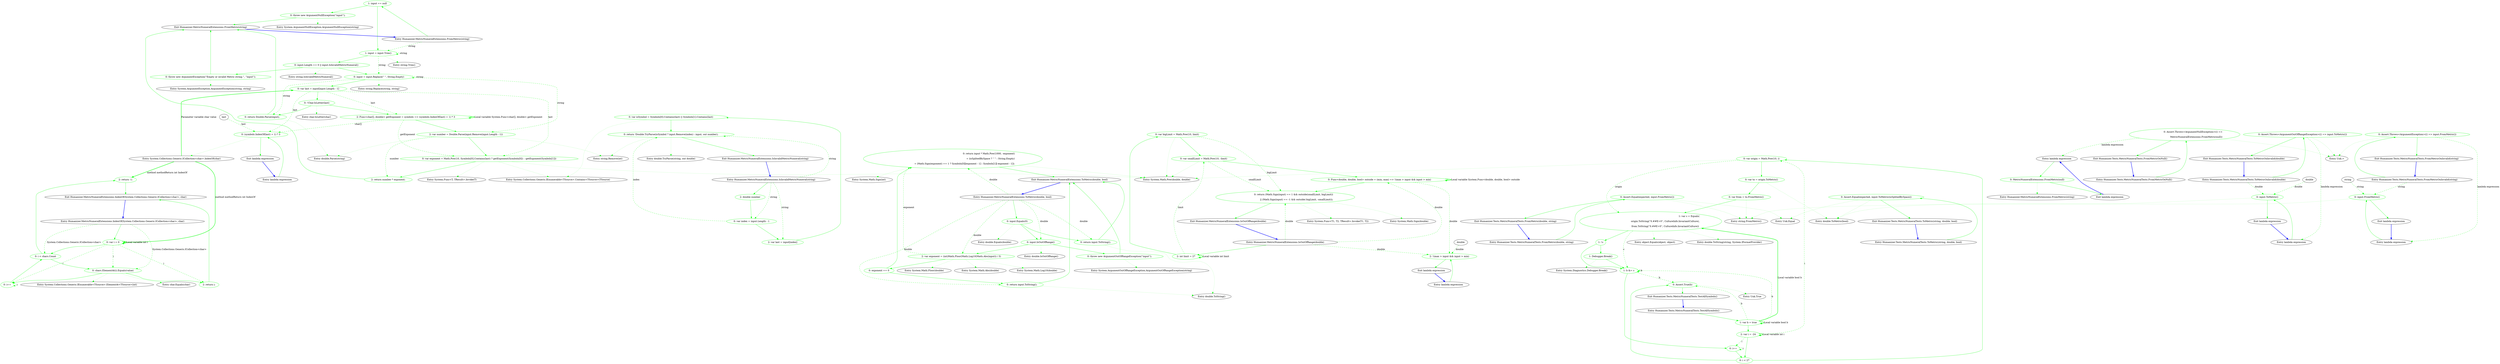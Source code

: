 digraph  {
d1 [cluster="Humanizer.MetricNumeralExtensions.FromMetric(string)", color=green, community=0, label="1: input == null", span="82-82"];
d0 [cluster="Humanizer.MetricNumeralExtensions.FromMetric(string)", label="Entry Humanizer.MetricNumeralExtensions.FromMetric(string)", span="80-80"];
d2 [cluster="Humanizer.MetricNumeralExtensions.FromMetric(string)", color=green, community=0, label="0: throw new ArgumentNullException(''input'');", span="82-82"];
d3 [cluster="Humanizer.MetricNumeralExtensions.FromMetric(string)", color=green, community=0, label="1: input = input.Trim()", span="83-83"];
d4 [cluster="Humanizer.MetricNumeralExtensions.FromMetric(string)", color=green, community=0, label="0: input.Length == 0 || input.IsInvalidMetricNumeral()", span="84-84"];
d16 [cluster="string.Trim()", label="Entry string.Trim()", span="0-0"];
d6 [cluster="Humanizer.MetricNumeralExtensions.FromMetric(string)", color=green, community=0, label="0: input = input.Replace('' '', String.Empty)", span="86-86"];
d14 [cluster="Humanizer.MetricNumeralExtensions.FromMetric(string)", label="Exit Humanizer.MetricNumeralExtensions.FromMetric(string)", span="80-80"];
d15 [cluster="System.ArgumentNullException.ArgumentNullException(string)", label="Entry System.ArgumentNullException.ArgumentNullException(string)", span="0-0"];
d5 [cluster="Humanizer.MetricNumeralExtensions.FromMetric(string)", color=green, community=0, label="0: throw new ArgumentException(''Empty or invalid Metric string.'', ''input'');", span="85-85"];
d17 [cluster="string.IsInvalidMetricNumeral()", label="Entry string.IsInvalidMetricNumeral()", span="146-146"];
d7 [cluster="Humanizer.MetricNumeralExtensions.FromMetric(string)", color=green, community=0, label="0: var last = input[input.Length - 1]", span="87-87"];
d19 [cluster="string.Replace(string, string)", label="Entry string.Replace(string, string)", span="0-0"];
d9 [cluster="Humanizer.MetricNumeralExtensions.FromMetric(string)", color=green, community=0, label="0: return Double.Parse(input);", span="88-88"];
d11 [cluster="Humanizer.MetricNumeralExtensions.FromMetric(string)", color=green, community=0, label="2: var number = Double.Parse(input.Remove(input.Length - 1))", span="90-90"];
d18 [cluster="System.ArgumentException.ArgumentException(string, string)", label="Entry System.ArgumentException.ArgumentException(string, string)", span="0-0"];
d29 [cluster="System.Collections.Generic.ICollection<char>.IndexOf(char)", label="Entry System.Collections.Generic.ICollection<char>.IndexOf(char)", span="164-164"];
d8 [cluster="Humanizer.MetricNumeralExtensions.FromMetric(string)", color=green, community=0, label="0: !Char.IsLetter(last)", span="88-88"];
d10 [cluster="Humanizer.MetricNumeralExtensions.FromMetric(string)", color=green, community=0, label="2: Func<char[], double> getExponent = symbols => (symbols.IndexOf(last) + 1) * 3", span="89-89"];
d27 [cluster="lambda expression", color=green, community=0, label="0: (symbols.IndexOf(last) + 1) * 3", span="89-89"];
d12 [cluster="Humanizer.MetricNumeralExtensions.FromMetric(string)", color=green, community=0, label="0: var exponent = Math.Pow(10, Symbols[0].Contains(last) ? getExponent(Symbols[0]) : -getExponent(Symbols[1]))", span="91-91"];
d21 [cluster="double.Parse(string)", label="Entry double.Parse(string)", span="0-0"];
d22 [cluster="string.Remove(int)", label="Entry string.Remove(int)", span="0-0"];
d13 [cluster="Humanizer.MetricNumeralExtensions.FromMetric(string)", color=green, community=0, label="2: return number * exponent;", span="92-92"];
d20 [cluster="char.IsLetter(char)", label="Entry char.IsLetter(char)", span="0-0"];
d78 [label=last, span=""];
d26 [cluster="lambda expression", label="Entry lambda expression", span="89-89"];
d28 [cluster="lambda expression", label="Exit lambda expression", span="89-89"];
d23 [cluster="System.Collections.Generic.IEnumerable<TSource>.Contains<TSource>(TSource)", label="Entry System.Collections.Generic.IEnumerable<TSource>.Contains<TSource>(TSource)", span="0-0"];
d24 [cluster="System.Func<T, TResult>.Invoke(T)", label="Entry System.Func<T, TResult>.Invoke(T)", span="0-0"];
d25 [cluster="System.Math.Pow(double, double)", label="Entry System.Math.Pow(double, double)", span="0-0"];
d31 [cluster="Humanizer.MetricNumeralExtensions.ToMetric(double, bool)", color=green, community=0, label="0: input.Equals(0)", span="112-112"];
d30 [cluster="Humanizer.MetricNumeralExtensions.ToMetric(double, bool)", label="Entry Humanizer.MetricNumeralExtensions.ToMetric(double, bool)", span="110-110"];
d32 [cluster="Humanizer.MetricNumeralExtensions.ToMetric(double, bool)", color=green, community=0, label="0: return input.ToString();", span="112-112"];
d33 [cluster="Humanizer.MetricNumeralExtensions.ToMetric(double, bool)", color=green, community=0, label="0: input.IsOutOfRange()", span="113-113"];
d40 [cluster="double.Equals(double)", label="Entry double.Equals(double)", span="0-0"];
d39 [cluster="Humanizer.MetricNumeralExtensions.ToMetric(double, bool)", label="Exit Humanizer.MetricNumeralExtensions.ToMetric(double, bool)", span="110-110"];
d41 [cluster="double.ToString()", label="Entry double.ToString()", span="0-0"];
d34 [cluster="Humanizer.MetricNumeralExtensions.ToMetric(double, bool)", color=green, community=0, label="0: throw new ArgumentOutOfRangeException(''input'');", span="113-113"];
d35 [cluster="Humanizer.MetricNumeralExtensions.ToMetric(double, bool)", color=green, community=0, label="2: var exponent = (int)Math.Floor(Math.Log10(Math.Abs(input)) / 3)", span="114-114"];
d42 [cluster="double.IsOutOfRange()", label="Entry double.IsOutOfRange()", span="126-126"];
d36 [cluster="Humanizer.MetricNumeralExtensions.ToMetric(double, bool)", color=green, community=0, label="0: exponent == 0", span="115-115"];
d44 [cluster="System.Math.Abs(double)", label="Entry System.Math.Abs(double)", span="0-0"];
d45 [cluster="System.Math.Log10(double)", label="Entry System.Math.Log10(double)", span="0-0"];
d46 [cluster="System.Math.Floor(double)", label="Entry System.Math.Floor(double)", span="0-0"];
d38 [cluster="Humanizer.MetricNumeralExtensions.ToMetric(double, bool)", color=green, community=0, label="0: return input * Math.Pow(1000, -exponent)\r\n                                + (isSplitedBySpace ? '' '' : String.Empty)\r\n                                + (Math.Sign(exponent) == 1 ? Symbols[0][exponent - 1] : Symbols[1][-exponent - 1]);", span="116-118"];
d37 [cluster="Humanizer.MetricNumeralExtensions.ToMetric(double, bool)", color=green, community=0, label="0: return input.ToString();", span="115-115"];
d47 [cluster="System.Math.Sign(int)", label="Entry System.Math.Sign(int)", span="0-0"];
d43 [cluster="System.ArgumentOutOfRangeException.ArgumentOutOfRangeException(string)", label="Entry System.ArgumentOutOfRangeException.ArgumentOutOfRangeException(string)", span="0-0"];
d49 [cluster="Humanizer.MetricNumeralExtensions.IsOutOfRange(double)", color=green, community=0, label="2: int limit = 27", span="128-128"];
d48 [cluster="Humanizer.MetricNumeralExtensions.IsOutOfRange(double)", label="Entry Humanizer.MetricNumeralExtensions.IsOutOfRange(double)", span="126-126"];
d50 [cluster="Humanizer.MetricNumeralExtensions.IsOutOfRange(double)", color=green, community=0, label="0: var bigLimit = Math.Pow(10, limit)", span="129-129"];
d51 [cluster="Humanizer.MetricNumeralExtensions.IsOutOfRange(double)", color=green, community=0, label="0: var smallLimit = Math.Pow(10, -limit)", span="130-130"];
d52 [cluster="Humanizer.MetricNumeralExtensions.IsOutOfRange(double)", color=green, community=0, label="0: Func<double, double, bool> outside = (min, max) => !(max > input && input > min)", span="131-131"];
d53 [cluster="Humanizer.MetricNumeralExtensions.IsOutOfRange(double)", color=green, community=0, label="0: return (Math.Sign(input) == 1 && outside(smallLimit, bigLimit))\r\n                               || (Math.Sign(input) == -1 && outside(-bigLimit, -smallLimit));", span="132-133"];
d58 [cluster="lambda expression", color=green, community=0, label="2: !(max > input && input > min)", span="131-131"];
d79 [label=double, span=""];
d57 [cluster="lambda expression", label="Entry lambda expression", span="131-131"];
d59 [cluster="lambda expression", label="Exit lambda expression", span="131-131"];
d54 [cluster="Humanizer.MetricNumeralExtensions.IsOutOfRange(double)", label="Exit Humanizer.MetricNumeralExtensions.IsOutOfRange(double)", span="126-126"];
d55 [cluster="System.Math.Sign(double)", label="Entry System.Math.Sign(double)", span="0-0"];
d56 [cluster="System.Func<T1, T2, TResult>.Invoke(T1, T2)", label="Entry System.Func<T1, T2, TResult>.Invoke(T1, T2)", span="0-0"];
d61 [cluster="Humanizer.MetricNumeralExtensions.IsInvalidMetricNumeral(string)", color=green, community=0, label="2: double number", span="148-148"];
d60 [cluster="Humanizer.MetricNumeralExtensions.IsInvalidMetricNumeral(string)", label="Entry Humanizer.MetricNumeralExtensions.IsInvalidMetricNumeral(string)", span="146-146"];
d62 [cluster="Humanizer.MetricNumeralExtensions.IsInvalidMetricNumeral(string)", color=green, community=0, label="0: var index = input.Length - 1", span="149-149"];
d63 [cluster="Humanizer.MetricNumeralExtensions.IsInvalidMetricNumeral(string)", color=green, community=0, label="2: var last = input[index]", span="150-150"];
d65 [cluster="Humanizer.MetricNumeralExtensions.IsInvalidMetricNumeral(string)", color=green, community=0, label="0: return !Double.TryParse(isSymbol ? input.Remove(index) : input, out number);", span="152-152"];
d64 [cluster="Humanizer.MetricNumeralExtensions.IsInvalidMetricNumeral(string)", color=green, community=0, label="0: var isSymbol = Symbols[0].Contains(last) || Symbols[1].Contains(last)", span="151-151"];
d66 [cluster="Humanizer.MetricNumeralExtensions.IsInvalidMetricNumeral(string)", label="Exit Humanizer.MetricNumeralExtensions.IsInvalidMetricNumeral(string)", span="146-146"];
d67 [cluster="double.TryParse(string, out double)", label="Entry double.TryParse(string, out double)", span="0-0"];
d69 [cluster="Humanizer.MetricNumeralExtensions.IndexOf(System.Collections.Generic.ICollection<char>, char)", color=green, community=0, label="0: var i = 0", span="166-166"];
d68 [cluster="Humanizer.MetricNumeralExtensions.IndexOf(System.Collections.Generic.ICollection<char>, char)", label="Entry Humanizer.MetricNumeralExtensions.IndexOf(System.Collections.Generic.ICollection<char>, char)", span="164-164"];
d70 [cluster="Humanizer.MetricNumeralExtensions.IndexOf(System.Collections.Generic.ICollection<char>, char)", color=green, community=0, label="0: i < chars.Count", span="166-166"];
d71 [cluster="Humanizer.MetricNumeralExtensions.IndexOf(System.Collections.Generic.ICollection<char>, char)", color=green, community=0, label="0: chars.ElementAt(i).Equals(value)", span="167-167"];
d72 [cluster="Humanizer.MetricNumeralExtensions.IndexOf(System.Collections.Generic.ICollection<char>, char)", color=green, community=0, label="2: return i;", span="168-168"];
d73 [cluster="Humanizer.MetricNumeralExtensions.IndexOf(System.Collections.Generic.ICollection<char>, char)", color=green, community=0, label="0: i++", span="166-166"];
d74 [cluster="Humanizer.MetricNumeralExtensions.IndexOf(System.Collections.Generic.ICollection<char>, char)", color=green, community=0, label="2: return -1;", span="169-169"];
d76 [cluster="System.Collections.Generic.IEnumerable<TSource>.ElementAt<TSource>(int)", label="Entry System.Collections.Generic.IEnumerable<TSource>.ElementAt<TSource>(int)", span="0-0"];
d77 [cluster="char.Equals(char)", label="Entry char.Equals(char)", span="0-0"];
d75 [cluster="Humanizer.MetricNumeralExtensions.IndexOf(System.Collections.Generic.ICollection<char>, char)", label="Exit Humanizer.MetricNumeralExtensions.IndexOf(System.Collections.Generic.ICollection<char>, char)", span="164-164"];
m0_46 [cluster="System.Diagnostics.Debugger.Break()", file="MetricNumeralTests.cs", label="Entry System.Diagnostics.Debugger.Break()", span="0-0"];
m0_0 [cluster="Humanizer.Tests.MetricNumeralTests.ToMetric(string, double, bool)", file="MetricNumeralTests.cs", label="Entry Humanizer.Tests.MetricNumeralTests.ToMetric(string, double, bool)", span="16-16"];
m0_1 [cluster="Humanizer.Tests.MetricNumeralTests.ToMetric(string, double, bool)", color=green, community=0, file="MetricNumeralTests.cs", label="0: Assert.Equal(expected, input.ToMetric(isSplitedBySpace))", span="18-18"];
m0_2 [cluster="Humanizer.Tests.MetricNumeralTests.ToMetric(string, double, bool)", file="MetricNumeralTests.cs", label="Exit Humanizer.Tests.MetricNumeralTests.ToMetric(string, double, bool)", span="16-16"];
m0_22 [cluster="Humanizer.Tests.MetricNumeralTests.FromMetricOnNull()", file="MetricNumeralTests.cs", label="Entry Humanizer.Tests.MetricNumeralTests.FromMetricOnNull()", span="56-56"];
m0_23 [cluster="Humanizer.Tests.MetricNumeralTests.FromMetricOnNull()", color=green, community=1, file="MetricNumeralTests.cs", label="0: Assert.Throws<ArgumentNullException>(() =>\r\n                                MetricNumeralExtensions.FromMetric(null))", span="58-59"];
m0_24 [cluster="Humanizer.Tests.MetricNumeralTests.FromMetricOnNull()", file="MetricNumeralTests.cs", label="Exit Humanizer.Tests.MetricNumeralTests.FromMetricOnNull()", span="56-56"];
m0_8 [cluster="Unk.>", file="MetricNumeralTests.cs", label="Entry Unk.>", span=""];
m0_44 [cluster="double.ToString(string, System.IFormatProvider)", file="MetricNumeralTests.cs", label="Entry double.ToString(string, System.IFormatProvider)", span="0-0"];
m0_15 [cluster="string.FromMetric()", file="MetricNumeralTests.cs", label="Entry string.FromMetric()", span="80-80"];
m0_47 [cluster="Unk.True", file="MetricNumeralTests.cs", label="Entry Unk.True", span=""];
m0_29 [cluster="Humanizer.Tests.MetricNumeralTests.TestAllSymbols()", file="MetricNumeralTests.cs", label="Entry Humanizer.Tests.MetricNumeralTests.TestAllSymbols()", span="64-64"];
m0_30 [cluster="Humanizer.Tests.MetricNumeralTests.TestAllSymbols()", color=green, community=0, file="MetricNumeralTests.cs", label="1: var b = true", span="66-66"];
m0_31 [cluster="Humanizer.Tests.MetricNumeralTests.TestAllSymbols()", color=green, community=0, file="MetricNumeralTests.cs", label="2: var i = -24", span="67-67"];
m0_39 [cluster="Humanizer.Tests.MetricNumeralTests.TestAllSymbols()", color=green, community=0, file="MetricNumeralTests.cs", label="1: b &= c", span="79-79"];
m0_41 [cluster="Humanizer.Tests.MetricNumeralTests.TestAllSymbols()", color=green, community=0, file="MetricNumeralTests.cs", label="0: Assert.True(b)", span="81-81"];
m0_36 [cluster="Humanizer.Tests.MetricNumeralTests.TestAllSymbols()", color=green, community=0, file="MetricNumeralTests.cs", label="1: var c = Equals(\r\n                                        origin.ToString(''0.##E+0'', CultureInfo.InvariantCulture),\r\n                                        from.ToString(''0.##E+0'', CultureInfo.InvariantCulture))", span="73-75"];
m0_32 [cluster="Humanizer.Tests.MetricNumeralTests.TestAllSymbols()", color=green, community=0, file="MetricNumeralTests.cs", label="0: i < 27", span="67-67"];
m0_33 [cluster="Humanizer.Tests.MetricNumeralTests.TestAllSymbols()", color=green, community=0, file="MetricNumeralTests.cs", label="0: var origin = Math.Pow(10, i)", span="69-69"];
m0_40 [cluster="Humanizer.Tests.MetricNumeralTests.TestAllSymbols()", color=green, community=0, file="MetricNumeralTests.cs", label="0: i++", span="67-67"];
m0_37 [cluster="Humanizer.Tests.MetricNumeralTests.TestAllSymbols()", color=green, community=0, file="MetricNumeralTests.cs", label="1: !c", span="76-76"];
m0_38 [cluster="Humanizer.Tests.MetricNumeralTests.TestAllSymbols()", color=green, community=0, file="MetricNumeralTests.cs", label="1: Debugger.Break()", span="77-77"];
m0_34 [cluster="Humanizer.Tests.MetricNumeralTests.TestAllSymbols()", color=green, community=0, file="MetricNumeralTests.cs", label="0: var to = origin.ToMetric()", span="70-70"];
m0_35 [cluster="Humanizer.Tests.MetricNumeralTests.TestAllSymbols()", color=green, community=0, file="MetricNumeralTests.cs", label="0: var from = to.FromMetric()", span="71-71"];
m0_42 [cluster="Humanizer.Tests.MetricNumeralTests.TestAllSymbols()", file="MetricNumeralTests.cs", label="Exit Humanizer.Tests.MetricNumeralTests.TestAllSymbols()", span="64-64"];
m0_45 [cluster="object.Equals(object, object)", file="MetricNumeralTests.cs", label="Entry object.Equals(object, object)", span="0-0"];
m0_4 [cluster="Unk.Equal", file="MetricNumeralTests.cs", label="Entry Unk.Equal", span=""];
m0_3 [cluster="double.ToMetric(bool)", file="MetricNumeralTests.cs", label="Entry double.ToMetric(bool)", span="110-110"];
m0_5 [cluster="Humanizer.Tests.MetricNumeralTests.ToMetricOnInvalid(double)", file="MetricNumeralTests.cs", label="Entry Humanizer.Tests.MetricNumeralTests.ToMetricOnInvalid(double)", span="26-26"];
m0_6 [cluster="Humanizer.Tests.MetricNumeralTests.ToMetricOnInvalid(double)", color=green, community=0, file="MetricNumeralTests.cs", label="0: Assert.Throws<ArgumentOutOfRangeException>(() => input.ToMetric())", span="28-28"];
m0_7 [cluster="Humanizer.Tests.MetricNumeralTests.ToMetricOnInvalid(double)", file="MetricNumeralTests.cs", label="Exit Humanizer.Tests.MetricNumeralTests.ToMetricOnInvalid(double)", span="26-26"];
m0_16 [cluster="Humanizer.Tests.MetricNumeralTests.FromMetricOnInvalid(string)", file="MetricNumeralTests.cs", label="Entry Humanizer.Tests.MetricNumeralTests.FromMetricOnInvalid(string)", span="50-50"];
m0_17 [cluster="Humanizer.Tests.MetricNumeralTests.FromMetricOnInvalid(string)", color=green, community=0, file="MetricNumeralTests.cs", label="0: Assert.Throws<ArgumentException>(() => input.FromMetric())", span="52-52"];
m0_18 [cluster="Humanizer.Tests.MetricNumeralTests.FromMetricOnInvalid(string)", file="MetricNumeralTests.cs", label="Exit Humanizer.Tests.MetricNumeralTests.FromMetricOnInvalid(string)", span="50-50"];
m0_12 [cluster="Humanizer.Tests.MetricNumeralTests.FromMetric(double, string)", file="MetricNumeralTests.cs", label="Entry Humanizer.Tests.MetricNumeralTests.FromMetric(double, string)", span="37-37"];
m0_13 [cluster="Humanizer.Tests.MetricNumeralTests.FromMetric(double, string)", color=green, community=0, file="MetricNumeralTests.cs", label="0: Assert.Equal(expected, input.FromMetric())", span="39-39"];
m0_14 [cluster="Humanizer.Tests.MetricNumeralTests.FromMetric(double, string)", file="MetricNumeralTests.cs", label="Exit Humanizer.Tests.MetricNumeralTests.FromMetric(double, string)", span="37-37"];
m0_25 [cluster="lambda expression", file="MetricNumeralTests.cs", label="Entry lambda expression", span="58-59"];
m0_9 [cluster="lambda expression", file="MetricNumeralTests.cs", label="Entry lambda expression", span="28-28"];
m0_10 [cluster="lambda expression", color=green, community=0, file="MetricNumeralTests.cs", label="0: input.ToMetric()", span="28-28"];
m0_11 [cluster="lambda expression", file="MetricNumeralTests.cs", label="Exit lambda expression", span="28-28"];
m0_19 [cluster="lambda expression", file="MetricNumeralTests.cs", label="Entry lambda expression", span="52-52"];
m0_20 [cluster="lambda expression", color=green, community=0, file="MetricNumeralTests.cs", label="0: input.FromMetric()", span="52-52"];
m0_21 [cluster="lambda expression", file="MetricNumeralTests.cs", label="Exit lambda expression", span="52-52"];
m0_26 [cluster="lambda expression", color=green, community=0, file="MetricNumeralTests.cs", label="0: MetricNumeralExtensions.FromMetric(null)", span="59-59"];
m0_27 [cluster="lambda expression", file="MetricNumeralTests.cs", label="Exit lambda expression", span="58-59"];
m0_28 [cluster="Humanizer.MetricNumeralExtensions.FromMetric(string)", file="MetricNumeralTests.cs", label="Entry Humanizer.MetricNumeralExtensions.FromMetric(string)", span="80-80"];
m0_48 [file="MetricNumeralTests.cs", label=double, span=""];
m0_49 [file="MetricNumeralTests.cs", label=string, span=""];
d1 -> d2  [color=green, key=0, style=solid];
d1 -> d3  [color=green, key=0, style=solid];
d0 -> d1  [color=green, key=0, style=solid];
d0 -> d3  [color=green, key=1, label=string, style=dashed];
d2 -> d14  [color=green, key=0, style=solid];
d2 -> d15  [color=green, key=2, style=dotted];
d3 -> d3  [color=green, key=1, label=string, style=dashed];
d3 -> d4  [color=green, key=0, style=solid];
d3 -> d16  [color=green, key=2, style=dotted];
d3 -> d6  [color=green, key=1, label=string, style=dashed];
d4 -> d5  [color=green, key=0, style=solid];
d4 -> d6  [color=green, key=0, style=solid];
d4 -> d17  [color=green, key=2, style=dotted];
d6 -> d6  [color=green, key=1, label=string, style=dashed];
d6 -> d7  [color=green, key=0, style=solid];
d6 -> d19  [color=green, key=2, style=dotted];
d6 -> d9  [color=green, key=1, label=string, style=dashed];
d6 -> d11  [color=green, key=1, label=string, style=dashed];
d14 -> d0  [color=blue, key=0, style=bold];
d5 -> d14  [color=green, key=0, style=solid];
d5 -> d18  [color=green, key=2, style=dotted];
d7 -> d8  [color=green, key=0, style=solid];
d7 -> d10  [color=green, key=1, label=last, style=dashed];
d7 -> d27  [color=green, key=1, label=last, style=dashed];
d7 -> d12  [color=green, key=1, label=last, style=dashed];
d9 -> d14  [color=green, key=0, style=solid];
d9 -> d21  [color=green, key=2, style=dotted];
d11 -> d12  [color=green, key=0, style=solid];
d11 -> d22  [color=green, key=2, style=dotted];
d11 -> d21  [color=green, key=2, style=dotted];
d11 -> d13  [color=green, key=1, label=number, style=dashed];
d29 -> d7  [color=green, key=3, label="Parameter variable char value", style=bold];
d29 -> d69  [color=green, key=3, label="method methodReturn int IndexOf", style=bold];
d29 -> d74  [color=green, key=3, label="method methodReturn int IndexOf", style=bold];
d8 -> d9  [color=green, key=0, style=solid];
d8 -> d10  [color=green, key=0, style=solid];
d8 -> d20  [color=green, key=2, style=dotted];
d10 -> d11  [color=green, key=0, style=solid];
d10 -> d10  [color=green, key=3, label="Local variable System.Func<char[], double> getExponent", style=bold];
d10 -> d27  [color=green, key=1, label="char[]", style=dashed];
d10 -> d12  [color=green, key=1, label=getExponent, style=dashed];
d27 -> d28  [color=green, key=0, style=solid];
d27 -> d29  [color=green, key=2, style=dotted];
d12 -> d13  [color=green, key=0, style=solid];
d12 -> d23  [color=green, key=2, style=dotted];
d12 -> d24  [color=green, key=2, style=dotted];
d12 -> d25  [color=green, key=2, style=dotted];
d13 -> d14  [color=green, key=0, style=solid];
d78 -> d27  [color=green, key=1, label=last, style=dashed];
d26 -> d27  [color=green, key=0, style=solid];
d28 -> d26  [color=blue, key=0, style=bold];
d31 -> d32  [color=green, key=0, style=solid];
d31 -> d33  [color=green, key=0, style=solid];
d31 -> d40  [color=green, key=2, style=dotted];
d30 -> d31  [color=green, key=0, style=solid];
d30 -> d32  [color=green, key=1, label=double, style=dashed];
d30 -> d33  [color=green, key=1, label=double, style=dashed];
d30 -> d35  [color=green, key=1, label=double, style=dashed];
d30 -> d37  [color=green, key=1, label=double, style=dashed];
d30 -> d38  [color=green, key=1, label=double, style=dashed];
d32 -> d39  [color=green, key=0, style=solid];
d32 -> d41  [color=green, key=2, style=dotted];
d33 -> d34  [color=green, key=0, style=solid];
d33 -> d35  [color=green, key=0, style=solid];
d33 -> d42  [color=green, key=2, style=dotted];
d39 -> d30  [color=blue, key=0, style=bold];
d34 -> d39  [color=green, key=0, style=solid];
d34 -> d43  [color=green, key=2, style=dotted];
d35 -> d36  [color=green, key=0, style=solid];
d35 -> d44  [color=green, key=2, style=dotted];
d35 -> d45  [color=green, key=2, style=dotted];
d35 -> d46  [color=green, key=2, style=dotted];
d35 -> d38  [color=green, key=1, label=exponent, style=dashed];
d36 -> d37  [color=green, key=0, style=solid];
d36 -> d38  [color=green, key=0, style=solid];
d38 -> d39  [color=green, key=0, style=solid];
d38 -> d25  [color=green, key=2, style=dotted];
d38 -> d47  [color=green, key=2, style=dotted];
d37 -> d39  [color=green, key=0, style=solid];
d37 -> d41  [color=green, key=2, style=dotted];
d49 -> d49  [color=green, key=3, label="Local variable int limit", style=bold];
d49 -> d50  [color=green, key=0, style=solid];
d49 -> d51  [color=green, key=1, label=limit, style=dashed];
d48 -> d49  [color=green, key=0, style=solid];
d48 -> d52  [color=green, key=1, label=double, style=dashed];
d48 -> d58  [color=green, key=1, label=double, style=dashed];
d48 -> d53  [color=green, key=1, label=double, style=dashed];
d50 -> d53  [color=green, key=1, label=bigLimit, style=dashed];
d50 -> d51  [color=green, key=0, style=solid];
d50 -> d25  [color=green, key=2, style=dotted];
d51 -> d52  [color=green, key=0, style=solid];
d51 -> d53  [color=green, key=1, label=smallLimit, style=dashed];
d51 -> d25  [color=green, key=2, style=dotted];
d52 -> d52  [color=green, key=3, label="Local variable System.Func<double, double, bool> outside", style=bold];
d52 -> d53  [color=green, key=0, style=solid];
d52 -> d58  [color=green, key=1, label=double, style=dashed];
d53 -> d54  [color=green, key=0, style=solid];
d53 -> d55  [color=green, key=2, style=dotted];
d53 -> d56  [color=green, key=2, style=dotted];
d58 -> d59  [color=green, key=0, style=solid];
d79 -> d58  [color=green, key=1, label=double, style=dashed];
d57 -> d58  [color=green, key=0, style=solid];
d59 -> d57  [color=blue, key=0, style=bold];
d54 -> d48  [color=blue, key=0, style=bold];
d61 -> d62  [color=green, key=0, style=solid];
d60 -> d61  [color=green, key=0, style=solid];
d60 -> d62  [color=green, key=1, label=string, style=dashed];
d60 -> d63  [color=green, key=1, label=string, style=dashed];
d60 -> d65  [color=green, key=1, label=string, style=dashed];
d62 -> d63  [color=green, key=0, style=solid];
d62 -> d65  [color=green, key=1, label=index, style=dashed];
d63 -> d64  [color=green, key=0, style=solid];
d65 -> d66  [color=green, key=0, style=solid];
d65 -> d22  [color=green, key=2, style=dotted];
d65 -> d67  [color=green, key=2, style=dotted];
d64 -> d65  [color=green, key=0, style=solid];
d64 -> d23  [color=green, key=2, style=dotted];
d66 -> d60  [color=blue, key=0, style=bold];
d69 -> d69  [color=green, key=3, label="Local variable int i", style=bold];
d69 -> d70  [color=green, key=0, style=solid];
d69 -> d71  [color=green, key=1, label=i, style=dashed];
d69 -> d72  [color=green, key=1, label=i, style=dashed];
d69 -> d73  [color=green, key=1, label=i, style=dashed];
d68 -> d69  [color=green, key=0, style=solid];
d68 -> d70  [color=green, key=1, label="System.Collections.Generic.ICollection<char>", style=dashed];
d68 -> d71  [color=green, key=1, label="System.Collections.Generic.ICollection<char>", style=dashed];
d70 -> d71  [color=green, key=0, style=solid];
d70 -> d74  [color=green, key=0, style=solid];
d71 -> d72  [color=green, key=0, style=solid];
d71 -> d73  [color=green, key=0, style=solid];
d71 -> d76  [color=green, key=2, style=dotted];
d71 -> d77  [color=green, key=2, style=dotted];
d72 -> d75  [color=green, key=0, style=solid];
d73 -> d70  [color=green, key=0, style=solid];
d73 -> d73  [color=green, key=1, label=i, style=dashed];
d74 -> d75  [color=green, key=0, style=solid];
d75 -> d68  [color=blue, key=0, style=bold];
m0_0 -> m0_1  [color=green, key=0, style=solid];
m0_1 -> m0_2  [color=green, key=0, style=solid];
m0_1 -> m0_3  [color=green, key=2, style=dotted];
m0_1 -> m0_4  [color=green, key=2, style=dotted];
m0_2 -> m0_0  [color=blue, key=0, style=bold];
m0_22 -> m0_23  [color=green, key=0, style=solid];
m0_23 -> m0_24  [color=green, key=0, style=solid];
m0_23 -> m0_8  [color=green, key=2, style=dotted];
m0_23 -> m0_25  [color=green, key=1, label="lambda expression", style=dashed];
m0_24 -> m0_22  [color=blue, key=0, style=bold];
m0_29 -> m0_30  [color=green, key=0, style=solid];
m0_30 -> m0_30  [color=green, key=3, label="Local variable bool b", style=bold];
m0_30 -> m0_31  [color=green, key=0, style=solid];
m0_30 -> m0_39  [color=green, key=1, label=b, style=dashed];
m0_30 -> m0_41  [color=green, key=1, label=b, style=dashed];
m0_30 -> m0_36  [color=green, key=3, label="Local variable bool b", style=bold];
m0_31 -> m0_31  [color=green, key=3, label="Local variable int i", style=bold];
m0_31 -> m0_32  [color=green, key=0, style=solid];
m0_31 -> m0_33  [color=green, key=1, label=i, style=dashed];
m0_31 -> m0_40  [color=green, key=1, label=i, style=dashed];
m0_39 -> m0_39  [color=green, key=1, label=b, style=dashed];
m0_39 -> m0_40  [color=green, key=0, style=solid];
m0_39 -> m0_41  [color=green, key=1, label=b, style=dashed];
m0_41 -> m0_42  [color=green, key=0, style=solid];
m0_41 -> m0_47  [color=green, key=2, style=dotted];
m0_36 -> m0_39  [color=green, key=1, label=c, style=dashed];
m0_36 -> m0_37  [color=green, key=0, style=solid];
m0_36 -> m0_44  [color=green, key=2, style=dotted];
m0_36 -> m0_45  [color=green, key=2, style=dotted];
m0_32 -> m0_41  [color=green, key=0, style=solid];
m0_32 -> m0_33  [color=green, key=0, style=solid];
m0_33 -> m0_34  [color=green, key=0, style=solid];
m0_33 -> d25  [color=green, key=2, style=dotted];
m0_33 -> m0_36  [color=green, key=1, label=origin, style=dashed];
m0_40 -> m0_32  [color=green, key=0, style=solid];
m0_40 -> m0_40  [color=green, key=1, label=i, style=dashed];
m0_37 -> m0_39  [color=green, key=0, style=solid];
m0_37 -> m0_38  [color=green, key=0, style=solid];
m0_38 -> m0_39  [color=green, key=0, style=solid];
m0_38 -> m0_46  [color=green, key=2, style=dotted];
m0_34 -> m0_35  [color=green, key=0, style=solid];
m0_34 -> m0_3  [color=green, key=2, style=dotted];
m0_35 -> m0_36  [color=green, key=0, style=solid];
m0_35 -> m0_15  [color=green, key=2, style=dotted];
m0_42 -> m0_29  [color=blue, key=0, style=bold];
m0_5 -> m0_6  [color=green, key=0, style=solid];
m0_5 -> m0_10  [color=green, key=1, label=double, style=dashed];
m0_6 -> m0_7  [color=green, key=0, style=solid];
m0_6 -> m0_8  [color=green, key=2, style=dotted];
m0_6 -> m0_9  [color=green, key=1, label="lambda expression", style=dashed];
m0_7 -> m0_5  [color=blue, key=0, style=bold];
m0_16 -> m0_17  [color=green, key=0, style=solid];
m0_16 -> m0_20  [color=green, key=1, label=string, style=dashed];
m0_17 -> m0_18  [color=green, key=0, style=solid];
m0_17 -> m0_8  [color=green, key=2, style=dotted];
m0_17 -> m0_19  [color=green, key=1, label="lambda expression", style=dashed];
m0_18 -> m0_16  [color=blue, key=0, style=bold];
m0_12 -> m0_13  [color=green, key=0, style=solid];
m0_13 -> m0_14  [color=green, key=0, style=solid];
m0_13 -> m0_15  [color=green, key=2, style=dotted];
m0_13 -> m0_4  [color=green, key=2, style=dotted];
m0_14 -> m0_12  [color=blue, key=0, style=bold];
m0_25 -> m0_26  [color=green, key=0, style=solid];
m0_9 -> m0_10  [color=green, key=0, style=solid];
m0_10 -> m0_11  [color=green, key=0, style=solid];
m0_10 -> m0_3  [color=green, key=2, style=dotted];
m0_11 -> m0_9  [color=blue, key=0, style=bold];
m0_19 -> m0_20  [color=green, key=0, style=solid];
m0_20 -> m0_21  [color=green, key=0, style=solid];
m0_20 -> m0_15  [color=green, key=2, style=dotted];
m0_21 -> m0_19  [color=blue, key=0, style=bold];
m0_26 -> m0_27  [color=green, key=0, style=solid];
m0_26 -> m0_28  [color=green, key=2, style=dotted];
m0_27 -> m0_25  [color=blue, key=0, style=bold];
m0_48 -> m0_10  [color=green, key=1, label=double, style=dashed];
m0_49 -> m0_20  [color=green, key=1, label=string, style=dashed];
}
